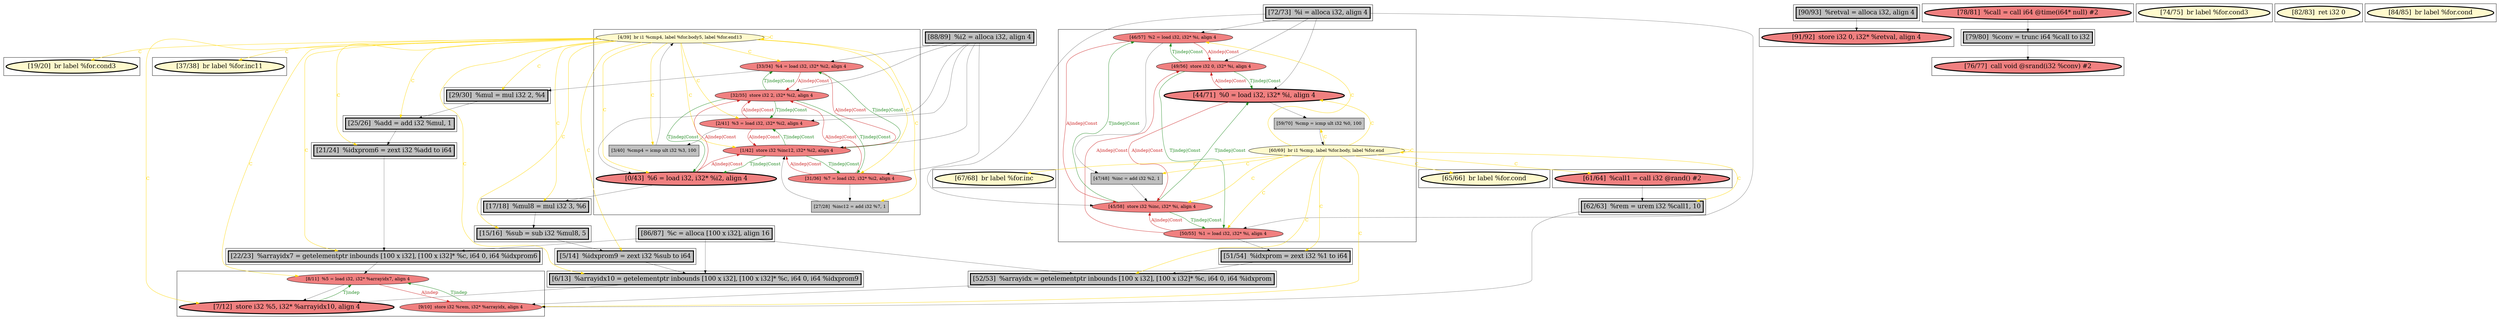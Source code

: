 
digraph G {



node187->node177 [style=solid,color=gold,label="C",penwidth=1.0,fontcolor=gold ]
node205->node211 [style=solid,color=black,label="",penwidth=0.5,fontcolor=black ]
node187->node174 [style=solid,color=gold,label="C",penwidth=1.0,fontcolor=gold ]
node185->node184 [style=solid,color=forestgreen,label="T|indep|Const",penwidth=1.0,fontcolor=forestgreen ]
node184->node185 [style=solid,color=firebrick3,label="A|indep|Const",penwidth=1.0,fontcolor=firebrick3 ]
node183->node182 [style=solid,color=firebrick3,label="A|indep|Const",penwidth=1.0,fontcolor=firebrick3 ]
node182->node183 [style=solid,color=forestgreen,label="T|indep|Const",penwidth=1.0,fontcolor=forestgreen ]
node212->node214 [style=solid,color=forestgreen,label="T|indep|Const",penwidth=1.0,fontcolor=forestgreen ]
node214->node212 [style=solid,color=firebrick3,label="A|indep|Const",penwidth=1.0,fontcolor=firebrick3 ]
node187->node173 [style=solid,color=gold,label="C",penwidth=1.0,fontcolor=gold ]
node210->node212 [style=solid,color=firebrick3,label="A|indep|Const",penwidth=1.0,fontcolor=firebrick3 ]
node211->node212 [style=solid,color=firebrick3,label="A|indep|Const",penwidth=1.0,fontcolor=firebrick3 ]
node212->node211 [style=solid,color=forestgreen,label="T|indep|Const",penwidth=1.0,fontcolor=forestgreen ]
node173->node171 [style=solid,color=firebrick3,label="A|indep",penwidth=1.0,fontcolor=firebrick3 ]
node210->node208 [style=solid,color=firebrick3,label="A|indep|Const",penwidth=1.0,fontcolor=firebrick3 ]
node184->node182 [style=solid,color=firebrick3,label="A|indep|Const",penwidth=1.0,fontcolor=firebrick3 ]
node186->node185 [style=solid,color=firebrick3,label="A|indep|Const",penwidth=1.0,fontcolor=firebrick3 ]
node204->node215 [style=solid,color=black,label="",penwidth=0.5,fontcolor=black ]
node191->node184 [style=solid,color=black,label="",penwidth=0.5,fontcolor=black ]
node191->node180 [style=solid,color=black,label="",penwidth=0.5,fontcolor=black ]
node209->node208 [style=solid,color=black,label="",penwidth=0.5,fontcolor=black ]
node210->node213 [style=solid,color=black,label="",penwidth=0.5,fontcolor=black ]
node196->node197 [style=solid,color=black,label="",penwidth=0.5,fontcolor=black ]
node207->node201 [style=solid,color=gold,label="C",penwidth=1.0,fontcolor=gold ]
node187->node187 [style=solid,color=gold,label="C",penwidth=1.0,fontcolor=gold ]
node180->node181 [style=solid,color=black,label="",penwidth=0.5,fontcolor=black ]
node207->node211 [style=solid,color=gold,label="C",penwidth=1.0,fontcolor=gold ]
node174->node172 [style=solid,color=black,label="",penwidth=0.5,fontcolor=black ]
node180->node182 [style=solid,color=firebrick3,label="A|indep|Const",penwidth=1.0,fontcolor=firebrick3 ]
node179->node182 [style=solid,color=black,label="",penwidth=0.5,fontcolor=black ]
node187->node178 [style=solid,color=gold,label="C",penwidth=1.0,fontcolor=gold ]
node175->node174 [style=solid,color=black,label="",penwidth=0.5,fontcolor=black ]
node208->node210 [style=solid,color=forestgreen,label="T|indep|Const",penwidth=1.0,fontcolor=forestgreen ]
node187->node195 [style=solid,color=gold,label="C",penwidth=1.0,fontcolor=gold ]
node211->node209 [style=solid,color=black,label="",penwidth=0.5,fontcolor=black ]
node176->node175 [style=solid,color=black,label="",penwidth=0.5,fontcolor=black ]
node208->node211 [style=solid,color=forestgreen,label="T|indep|Const",penwidth=1.0,fontcolor=forestgreen ]
node191->node186 [style=solid,color=black,label="",penwidth=0.5,fontcolor=black ]
node205->node210 [style=solid,color=black,label="",penwidth=0.5,fontcolor=black ]
node183->node185 [style=solid,color=firebrick3,label="A|indep|Const",penwidth=1.0,fontcolor=firebrick3 ]
node207->node210 [style=solid,color=gold,label="C",penwidth=1.0,fontcolor=gold ]
node207->node217 [style=solid,color=gold,label="C",penwidth=1.0,fontcolor=gold ]
node188->node171 [style=solid,color=black,label="",penwidth=0.5,fontcolor=black ]
node182->node180 [style=solid,color=forestgreen,label="T|indep|Const",penwidth=1.0,fontcolor=forestgreen ]
node189->node215 [style=solid,color=black,label="",penwidth=0.5,fontcolor=black ]
node199->node198 [style=solid,color=black,label="",penwidth=0.5,fontcolor=black ]
node187->node183 [style=solid,color=gold,label="C",penwidth=1.0,fontcolor=gold ]
node207->node207 [style=solid,color=gold,label="C",penwidth=1.0,fontcolor=gold ]
node184->node195 [style=solid,color=black,label="",penwidth=0.5,fontcolor=black ]
node207->node214 [style=solid,color=gold,label="C",penwidth=1.0,fontcolor=gold ]
node187->node204 [style=solid,color=gold,label="C",penwidth=1.0,fontcolor=gold ]
node207->node193 [style=solid,color=gold,label="C",penwidth=1.0,fontcolor=gold ]
node207->node216 [style=solid,color=gold,label="C",penwidth=1.0,fontcolor=gold ]
node189->node188 [style=solid,color=black,label="",penwidth=0.5,fontcolor=black ]
node186->node182 [style=solid,color=firebrick3,label="A|indep|Const",penwidth=1.0,fontcolor=firebrick3 ]
node207->node188 [style=solid,color=gold,label="C",penwidth=1.0,fontcolor=gold ]
node208->node214 [style=solid,color=forestgreen,label="T|indep|Const",penwidth=1.0,fontcolor=forestgreen ]
node187->node192 [style=solid,color=gold,label="C",penwidth=1.0,fontcolor=gold ]
node205->node208 [style=solid,color=black,label="",penwidth=0.5,fontcolor=black ]
node185->node183 [style=solid,color=forestgreen,label="T|indep|Const",penwidth=1.0,fontcolor=forestgreen ]
node191->node183 [style=solid,color=black,label="",penwidth=0.5,fontcolor=black ]
node212->node210 [style=solid,color=forestgreen,label="T|indep|Const",penwidth=1.0,fontcolor=forestgreen ]
node185->node186 [style=solid,color=forestgreen,label="T|indep|Const",penwidth=1.0,fontcolor=forestgreen ]
node187->node179 [style=solid,color=gold,label="C",penwidth=1.0,fontcolor=gold ]
node207->node213 [style=solid,color=gold,label="C",penwidth=1.0,fontcolor=gold ]
node217->node171 [style=solid,color=black,label="",penwidth=0.5,fontcolor=black ]
node187->node172 [style=solid,color=gold,label="C",penwidth=1.0,fontcolor=gold ]
node192->node176 [style=solid,color=black,label="",penwidth=0.5,fontcolor=black ]
node215->node173 [style=solid,color=black,label="",penwidth=0.5,fontcolor=black ]
node214->node193 [style=solid,color=black,label="",penwidth=0.5,fontcolor=black ]
node207->node171 [style=solid,color=gold,label="C",penwidth=1.0,fontcolor=gold ]
node182->node184 [style=solid,color=forestgreen,label="T|indep|Const",penwidth=1.0,fontcolor=forestgreen ]
node186->node179 [style=solid,color=black,label="",penwidth=0.5,fontcolor=black ]
node207->node208 [style=solid,color=gold,label="C",penwidth=1.0,fontcolor=gold ]
node187->node215 [style=solid,color=gold,label="C",penwidth=1.0,fontcolor=gold ]
node187->node186 [style=solid,color=gold,label="C",penwidth=1.0,fontcolor=gold ]
node187->node181 [style=solid,color=gold,label="C",penwidth=1.0,fontcolor=gold ]
node187->node182 [style=solid,color=gold,label="C",penwidth=1.0,fontcolor=gold ]
node207->node209 [style=solid,color=gold,label="C",penwidth=1.0,fontcolor=gold ]
node205->node212 [style=solid,color=black,label="",penwidth=0.5,fontcolor=black ]
node214->node208 [style=solid,color=firebrick3,label="A|indep|Const",penwidth=1.0,fontcolor=firebrick3 ]
node187->node176 [style=solid,color=gold,label="C",penwidth=1.0,fontcolor=gold ]
node200->node204 [style=solid,color=black,label="",penwidth=0.5,fontcolor=black ]
node181->node187 [style=solid,color=black,label="",penwidth=0.5,fontcolor=black ]
node211->node208 [style=solid,color=firebrick3,label="A|indep|Const",penwidth=1.0,fontcolor=firebrick3 ]
node195->node200 [style=solid,color=black,label="",penwidth=0.5,fontcolor=black ]
node198->node194 [style=solid,color=black,label="",penwidth=0.5,fontcolor=black ]
node213->node207 [style=solid,color=black,label="",penwidth=0.5,fontcolor=black ]
node189->node174 [style=solid,color=black,label="",penwidth=0.5,fontcolor=black ]
node182->node186 [style=solid,color=forestgreen,label="T|indep|Const",penwidth=1.0,fontcolor=forestgreen ]
node171->node173 [style=solid,color=forestgreen,label="T|indep",penwidth=1.0,fontcolor=forestgreen ]
node187->node180 [style=solid,color=gold,label="C",penwidth=1.0,fontcolor=gold ]
node187->node175 [style=solid,color=gold,label="C",penwidth=1.0,fontcolor=gold ]
node172->node173 [style=solid,color=forestgreen,label="T|indep",penwidth=1.0,fontcolor=forestgreen ]
node187->node184 [style=solid,color=gold,label="C",penwidth=1.0,fontcolor=gold ]
node205->node214 [style=solid,color=black,label="",penwidth=0.5,fontcolor=black ]
node191->node185 [style=solid,color=black,label="",penwidth=0.5,fontcolor=black ]
node187->node200 [style=solid,color=gold,label="C",penwidth=1.0,fontcolor=gold ]
node191->node182 [style=solid,color=black,label="",penwidth=0.5,fontcolor=black ]
node185->node180 [style=solid,color=forestgreen,label="T|indep|Const",penwidth=1.0,fontcolor=forestgreen ]
node173->node172 [style=solid,color=black,label="",penwidth=0.5,fontcolor=black ]
node193->node188 [style=solid,color=black,label="",penwidth=0.5,fontcolor=black ]
node216->node217 [style=solid,color=black,label="",penwidth=0.5,fontcolor=black ]
node207->node206 [style=solid,color=gold,label="C",penwidth=1.0,fontcolor=gold ]
node180->node185 [style=solid,color=firebrick3,label="A|indep|Const",penwidth=1.0,fontcolor=firebrick3 ]
node183->node192 [style=solid,color=black,label="",penwidth=0.5,fontcolor=black ]


subgraph cluster27 {


node215 [penwidth=3.0,fontsize=20,fillcolor=grey,label="[22/23]  %arrayidx7 = getelementptr inbounds [100 x i32], [100 x i32]* %c, i64 0, i64 %idxprom6",shape=rectangle,style=filled ]



}

subgraph cluster28 {


node216 [penwidth=3.0,fontsize=20,fillcolor=lightcoral,label="[61/64]  %call1 = call i32 @rand() #2",shape=ellipse,style=filled ]



}

subgraph cluster26 {


node214 [fillcolor=lightcoral,label="[50/55]  %1 = load i32, i32* %i, align 4",shape=ellipse,style=filled ]
node210 [penwidth=3.0,fontsize=20,fillcolor=lightcoral,label="[44/71]  %0 = load i32, i32* %i, align 4",shape=ellipse,style=filled ]
node208 [fillcolor=lightcoral,label="[45/58]  store i32 %inc, i32* %i, align 4",shape=ellipse,style=filled ]
node207 [fillcolor=lemonchiffon,label="[60/69]  br i1 %cmp, label %for.body, label %for.end",shape=ellipse,style=filled ]
node209 [fillcolor=grey,label="[47/48]  %inc = add i32 %2, 1",shape=rectangle,style=filled ]
node213 [fillcolor=grey,label="[59/70]  %cmp = icmp ult i32 %0, 100",shape=rectangle,style=filled ]
node211 [fillcolor=lightcoral,label="[46/57]  %2 = load i32, i32* %i, align 4",shape=ellipse,style=filled ]
node212 [fillcolor=lightcoral,label="[49/56]  store i32 0, i32* %i, align 4",shape=ellipse,style=filled ]



}

subgraph cluster29 {


node217 [penwidth=3.0,fontsize=20,fillcolor=grey,label="[62/63]  %rem = urem i32 %call1, 10",shape=rectangle,style=filled ]



}

subgraph cluster25 {


node206 [penwidth=3.0,fontsize=20,fillcolor=lemonchiffon,label="[67/68]  br label %for.inc",shape=ellipse,style=filled ]



}

subgraph cluster24 {


node205 [penwidth=3.0,fontsize=20,fillcolor=grey,label="[72/73]  %i = alloca i32, align 4",shape=rectangle,style=filled ]



}

subgraph cluster22 {


node203 [penwidth=3.0,fontsize=20,fillcolor=lemonchiffon,label="[74/75]  br label %for.cond3",shape=ellipse,style=filled ]



}

subgraph cluster20 {


node201 [penwidth=3.0,fontsize=20,fillcolor=lemonchiffon,label="[65/66]  br label %for.cond",shape=ellipse,style=filled ]



}

subgraph cluster18 {


node199 [penwidth=3.0,fontsize=20,fillcolor=lightcoral,label="[78/81]  %call = call i64 @time(i64* null) #2",shape=ellipse,style=filled ]



}

subgraph cluster16 {


node197 [penwidth=3.0,fontsize=20,fillcolor=lightcoral,label="[91/92]  store i32 0, i32* %retval, align 4",shape=ellipse,style=filled ]



}

subgraph cluster17 {


node198 [penwidth=3.0,fontsize=20,fillcolor=grey,label="[79/80]  %conv = trunc i64 %call to i32",shape=rectangle,style=filled ]



}

subgraph cluster4 {


node177 [penwidth=3.0,fontsize=20,fillcolor=lemonchiffon,label="[19/20]  br label %for.cond3",shape=ellipse,style=filled ]



}

subgraph cluster3 {


node176 [penwidth=3.0,fontsize=20,fillcolor=grey,label="[15/16]  %sub = sub i32 %mul8, 5",shape=rectangle,style=filled ]



}

subgraph cluster2 {


node175 [penwidth=3.0,fontsize=20,fillcolor=grey,label="[5/14]  %idxprom9 = zext i32 %sub to i64",shape=rectangle,style=filled ]



}

subgraph cluster1 {


node174 [penwidth=3.0,fontsize=20,fillcolor=grey,label="[6/13]  %arrayidx10 = getelementptr inbounds [100 x i32], [100 x i32]* %c, i64 0, i64 %idxprom9",shape=rectangle,style=filled ]



}

subgraph cluster12 {


node193 [penwidth=3.0,fontsize=20,fillcolor=grey,label="[51/54]  %idxprom = zext i32 %1 to i64",shape=rectangle,style=filled ]



}

subgraph cluster5 {


node178 [penwidth=3.0,fontsize=20,fillcolor=lemonchiffon,label="[37/38]  br label %for.inc11",shape=ellipse,style=filled ]



}

subgraph cluster0 {


node173 [fillcolor=lightcoral,label="[8/11]  %5 = load i32, i32* %arrayidx7, align 4",shape=ellipse,style=filled ]
node171 [fillcolor=lightcoral,label="[9/10]  store i32 %rem, i32* %arrayidx, align 4",shape=ellipse,style=filled ]
node172 [penwidth=3.0,fontsize=20,fillcolor=lightcoral,label="[7/12]  store i32 %5, i32* %arrayidx10, align 4",shape=ellipse,style=filled ]



}

subgraph cluster6 {


node187 [fillcolor=lemonchiffon,label="[4/39]  br i1 %cmp4, label %for.body5, label %for.end13",shape=ellipse,style=filled ]
node186 [fillcolor=lightcoral,label="[31/36]  %7 = load i32, i32* %i2, align 4",shape=ellipse,style=filled ]
node185 [fillcolor=lightcoral,label="[32/35]  store i32 2, i32* %i2, align 4",shape=ellipse,style=filled ]
node180 [fillcolor=lightcoral,label="[2/41]  %3 = load i32, i32* %i2, align 4",shape=ellipse,style=filled ]
node179 [fillcolor=grey,label="[27/28]  %inc12 = add i32 %7, 1",shape=rectangle,style=filled ]
node181 [fillcolor=grey,label="[3/40]  %cmp4 = icmp ult i32 %3, 100",shape=rectangle,style=filled ]
node182 [fillcolor=lightcoral,label="[1/42]  store i32 %inc12, i32* %i2, align 4",shape=ellipse,style=filled ]
node184 [fillcolor=lightcoral,label="[33/34]  %4 = load i32, i32* %i2, align 4",shape=ellipse,style=filled ]
node183 [penwidth=3.0,fontsize=20,fillcolor=lightcoral,label="[0/43]  %6 = load i32, i32* %i2, align 4",shape=ellipse,style=filled ]



}

subgraph cluster14 {


node195 [penwidth=3.0,fontsize=20,fillcolor=grey,label="[29/30]  %mul = mul i32 2, %4",shape=rectangle,style=filled ]



}

subgraph cluster7 {


node188 [penwidth=3.0,fontsize=20,fillcolor=grey,label="[52/53]  %arrayidx = getelementptr inbounds [100 x i32], [100 x i32]* %c, i64 0, i64 %idxprom",shape=rectangle,style=filled ]



}

subgraph cluster23 {


node204 [penwidth=3.0,fontsize=20,fillcolor=grey,label="[21/24]  %idxprom6 = zext i32 %add to i64",shape=rectangle,style=filled ]



}

subgraph cluster8 {


node189 [penwidth=3.0,fontsize=20,fillcolor=grey,label="[86/87]  %c = alloca [100 x i32], align 16",shape=rectangle,style=filled ]



}

subgraph cluster21 {


node202 [penwidth=3.0,fontsize=20,fillcolor=lemonchiffon,label="[82/83]  ret i32 0",shape=ellipse,style=filled ]



}

subgraph cluster9 {


node190 [penwidth=3.0,fontsize=20,fillcolor=lemonchiffon,label="[84/85]  br label %for.cond",shape=ellipse,style=filled ]



}

subgraph cluster19 {


node200 [penwidth=3.0,fontsize=20,fillcolor=grey,label="[25/26]  %add = add i32 %mul, 1",shape=rectangle,style=filled ]



}

subgraph cluster10 {


node191 [penwidth=3.0,fontsize=20,fillcolor=grey,label="[88/89]  %i2 = alloca i32, align 4",shape=rectangle,style=filled ]



}

subgraph cluster11 {


node192 [penwidth=3.0,fontsize=20,fillcolor=grey,label="[17/18]  %mul8 = mul i32 3, %6",shape=rectangle,style=filled ]



}

subgraph cluster13 {


node194 [penwidth=3.0,fontsize=20,fillcolor=lightcoral,label="[76/77]  call void @srand(i32 %conv) #2",shape=ellipse,style=filled ]



}

subgraph cluster15 {


node196 [penwidth=3.0,fontsize=20,fillcolor=grey,label="[90/93]  %retval = alloca i32, align 4",shape=rectangle,style=filled ]



}

}
